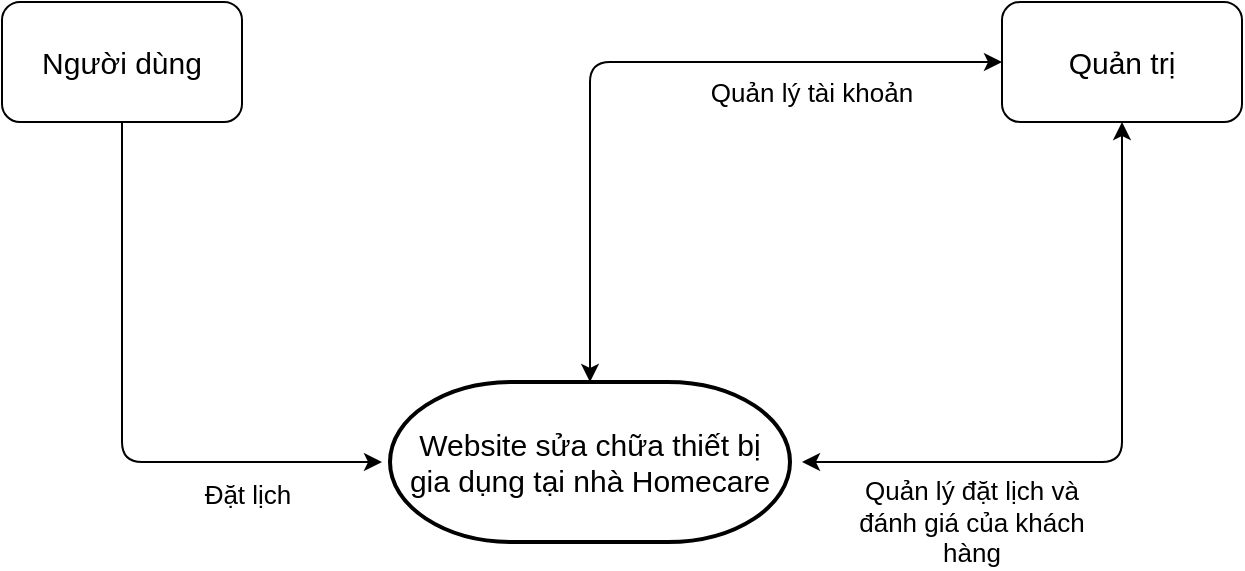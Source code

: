 <mxfile version="14.7.3" type="device"><diagram id="1AieJ6-glhA-ryK5MkQo" name="Page-1"><mxGraphModel dx="1186" dy="764" grid="1" gridSize="10" guides="1" tooltips="1" connect="1" arrows="1" fold="1" page="1" pageScale="1" pageWidth="827" pageHeight="1169" math="0" shadow="0"><root><mxCell id="0"/><mxCell id="1" parent="0"/><mxCell id="v6dNYtJbksVPjGOPEVeR-1" value="" style="rounded=1;whiteSpace=wrap;html=1;" vertex="1" parent="1"><mxGeometry x="120" y="240" width="120" height="60" as="geometry"/></mxCell><mxCell id="v6dNYtJbksVPjGOPEVeR-2" value="" style="rounded=1;whiteSpace=wrap;html=1;" vertex="1" parent="1"><mxGeometry x="620" y="240" width="120" height="60" as="geometry"/></mxCell><mxCell id="v6dNYtJbksVPjGOPEVeR-4" value="" style="strokeWidth=2;html=1;shape=mxgraph.flowchart.terminator;whiteSpace=wrap;" vertex="1" parent="1"><mxGeometry x="314" y="430" width="200" height="80" as="geometry"/></mxCell><mxCell id="v6dNYtJbksVPjGOPEVeR-7" value="Người dùng" style="text;html=1;strokeColor=none;fillColor=none;align=center;verticalAlign=middle;whiteSpace=wrap;rounded=0;fontSize=15;" vertex="1" parent="1"><mxGeometry x="135" y="255" width="90" height="30" as="geometry"/></mxCell><mxCell id="v6dNYtJbksVPjGOPEVeR-8" value="Quản trị" style="text;html=1;strokeColor=none;fillColor=none;align=center;verticalAlign=middle;whiteSpace=wrap;rounded=0;fontSize=15;" vertex="1" parent="1"><mxGeometry x="635" y="255" width="90" height="30" as="geometry"/></mxCell><mxCell id="v6dNYtJbksVPjGOPEVeR-9" value="Website sửa chữa thiết bị gia dụng tại nhà Homecare" style="text;html=1;strokeColor=none;fillColor=none;align=center;verticalAlign=middle;whiteSpace=wrap;rounded=0;fontSize=15;" vertex="1" parent="1"><mxGeometry x="319" y="455" width="190" height="30" as="geometry"/></mxCell><mxCell id="v6dNYtJbksVPjGOPEVeR-10" value="" style="endArrow=classic;html=1;fontSize=15;exitX=0.5;exitY=1;exitDx=0;exitDy=0;" edge="1" parent="1" source="v6dNYtJbksVPjGOPEVeR-1"><mxGeometry width="50" height="50" relative="1" as="geometry"><mxPoint x="380" y="380" as="sourcePoint"/><mxPoint x="310" y="470" as="targetPoint"/><Array as="points"><mxPoint x="180" y="470"/></Array></mxGeometry></mxCell><mxCell id="v6dNYtJbksVPjGOPEVeR-11" value="" style="endArrow=classic;startArrow=classic;html=1;fontSize=15;entryX=0;entryY=0.5;entryDx=0;entryDy=0;" edge="1" parent="1" target="v6dNYtJbksVPjGOPEVeR-2"><mxGeometry width="50" height="50" relative="1" as="geometry"><mxPoint x="414" y="430" as="sourcePoint"/><mxPoint x="464" y="380" as="targetPoint"/><Array as="points"><mxPoint x="414" y="270"/></Array></mxGeometry></mxCell><mxCell id="v6dNYtJbksVPjGOPEVeR-12" value="" style="endArrow=classic;startArrow=classic;html=1;fontSize=15;entryX=0.5;entryY=1;entryDx=0;entryDy=0;" edge="1" parent="1" target="v6dNYtJbksVPjGOPEVeR-2"><mxGeometry width="50" height="50" relative="1" as="geometry"><mxPoint x="520" y="470" as="sourcePoint"/><mxPoint x="700" y="380" as="targetPoint"/><Array as="points"><mxPoint x="680" y="470"/></Array></mxGeometry></mxCell><mxCell id="v6dNYtJbksVPjGOPEVeR-13" value="Quản lý tài khoản" style="text;html=1;strokeColor=none;fillColor=none;align=center;verticalAlign=middle;whiteSpace=wrap;rounded=0;fontSize=13;" vertex="1" parent="1"><mxGeometry x="470" y="270" width="110" height="30" as="geometry"/></mxCell><mxCell id="v6dNYtJbksVPjGOPEVeR-14" value="Quản lý đặt lịch và đánh giá của khách hàng" style="text;html=1;strokeColor=none;fillColor=none;align=center;verticalAlign=middle;whiteSpace=wrap;rounded=0;fontSize=13;" vertex="1" parent="1"><mxGeometry x="540" y="485" width="130" height="30" as="geometry"/></mxCell><mxCell id="v6dNYtJbksVPjGOPEVeR-15" value="Đặt lịch" style="text;html=1;strokeColor=none;fillColor=none;align=center;verticalAlign=middle;whiteSpace=wrap;rounded=0;fontSize=13;" vertex="1" parent="1"><mxGeometry x="188" y="471" width="110" height="30" as="geometry"/></mxCell></root></mxGraphModel></diagram></mxfile>